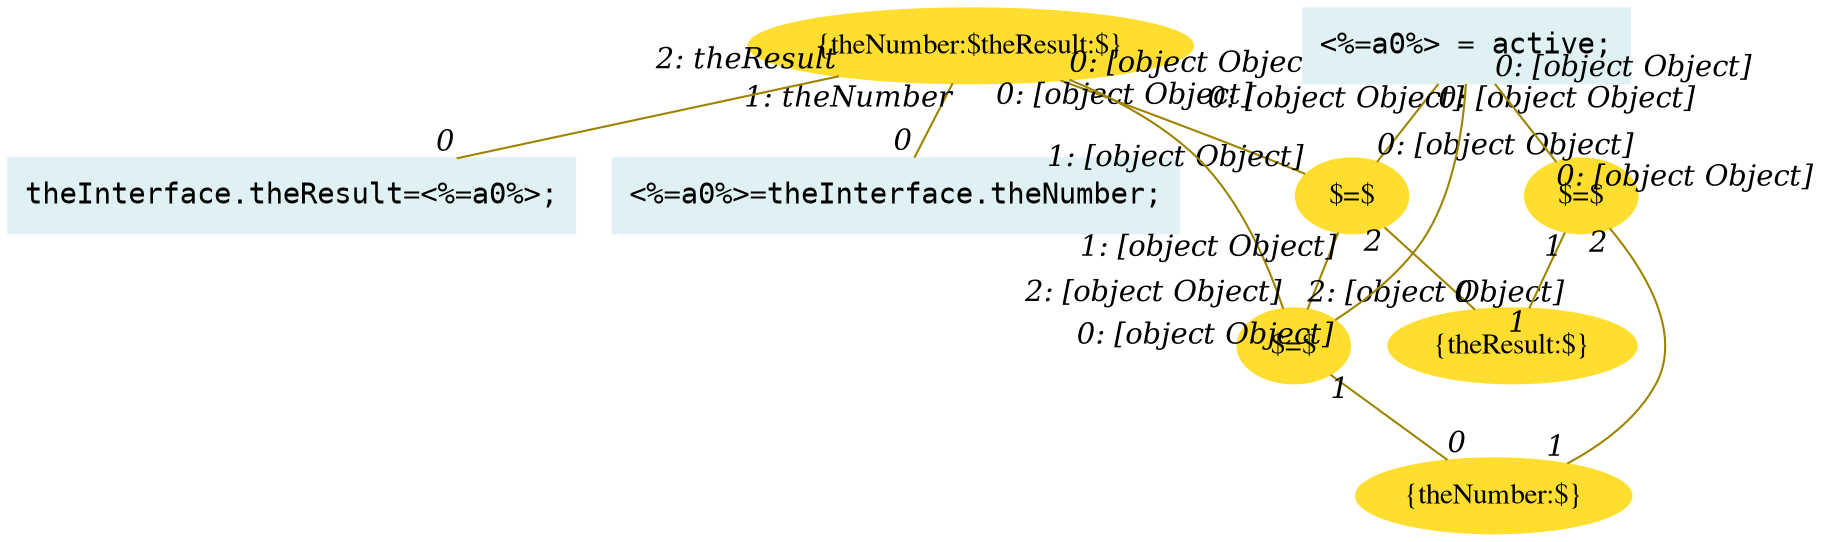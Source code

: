 digraph g{node_5218 [shape="box", style="filled", color="#dff1f2", fontname="Courier", label="<%=a0%>=theInterface.theNumber;
" ]
node_5220 [shape="box", style="filled", color="#dff1f2", fontname="Courier", label="theInterface.theResult=<%=a0%>;
" ]
node_5222 [shape="ellipse", style="filled", color="#ffde2f", fontname="Times", label="{theNumber:$theResult:$}" ]
node_5237 [shape="ellipse", style="filled", color="#ffde2f", fontname="Times", label="{theResult:$}" ]
node_5240 [shape="ellipse", style="filled", color="#ffde2f", fontname="Times", label="$=$" ]
node_5252 [shape="ellipse", style="filled", color="#ffde2f", fontname="Times", label="{theNumber:$}" ]
node_5255 [shape="ellipse", style="filled", color="#ffde2f", fontname="Times", label="$=$" ]
node_5263 [shape="ellipse", style="filled", color="#ffde2f", fontname="Times", label="$=$" ]
node_5283 [shape="box", style="filled", color="#dff1f2", fontname="Courier", label="<%=a0%> = active;
" ]
node_5222 -> node_5218 [dir=none, arrowHead=none, fontname="Times-Italic", arrowsize=1, color="#9d8400", label="",  headlabel="0", taillabel="1: theNumber" ]
node_5222 -> node_5220 [dir=none, arrowHead=none, fontname="Times-Italic", arrowsize=1, color="#9d8400", label="",  headlabel="0", taillabel="2: theResult" ]
node_5240 -> node_5237 [dir=none, arrowHead=none, fontname="Times-Italic", arrowsize=1, color="#9d8400", label="",  headlabel="0", taillabel="2" ]
node_5255 -> node_5252 [dir=none, arrowHead=none, fontname="Times-Italic", arrowsize=1, color="#9d8400", label="",  headlabel="0", taillabel="1" ]
node_5240 -> node_5255 [dir=none, arrowHead=none, fontname="Times-Italic", arrowsize=1, color="#9d8400", label="",  headlabel="2: [object Object]", taillabel="1: [object Object]" ]
node_5283 -> node_5240 [dir=none, arrowHead=none, fontname="Times-Italic", arrowsize=1, color="#9d8400", label="",  headlabel="0: [object Object]", taillabel="0: [object Object]" ]
node_5263 -> node_5237 [dir=none, arrowHead=none, fontname="Times-Italic", arrowsize=1, color="#9d8400", label="",  headlabel="1", taillabel="1" ]
node_5283 -> node_5255 [dir=none, arrowHead=none, fontname="Times-Italic", arrowsize=1, color="#9d8400", label="",  headlabel="0: [object Object]", taillabel="0: [object Object]" ]
node_5263 -> node_5252 [dir=none, arrowHead=none, fontname="Times-Italic", arrowsize=1, color="#9d8400", label="",  headlabel="1", taillabel="2" ]
node_5283 -> node_5263 [dir=none, arrowHead=none, fontname="Times-Italic", arrowsize=1, color="#9d8400", label="",  headlabel="0: [object Object]", taillabel="0: [object Object]" ]
node_5222 -> node_5240 [dir=none, arrowHead=none, fontname="Times-Italic", arrowsize=1, color="#9d8400", label="",  headlabel="1: [object Object]", taillabel="0: [object Object]" ]
node_5222 -> node_5255 [dir=none, arrowHead=none, fontname="Times-Italic", arrowsize=1, color="#9d8400", label="",  headlabel="2: [object Object]", taillabel="0: [object Object]" ]
}
